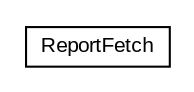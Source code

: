 #!/usr/local/bin/dot
#
# Class diagram 
# Generated by UMLGraph version R5_6-24-gf6e263 (http://www.umlgraph.org/)
#

digraph G {
	edge [fontname="arial",fontsize=10,labelfontname="arial",labelfontsize=10];
	node [fontname="arial",fontsize=10,shape=plaintext];
	nodesep=0.25;
	ranksep=0.5;
	// org.miloss.fgsms.services.reporting.ReportFetch
	c71827 [label=<<table title="org.miloss.fgsms.services.reporting.ReportFetch" border="0" cellborder="1" cellspacing="0" cellpadding="2" port="p" href="./ReportFetch.html">
		<tr><td><table border="0" cellspacing="0" cellpadding="1">
<tr><td align="center" balign="center"> ReportFetch </td></tr>
		</table></td></tr>
		</table>>, URL="./ReportFetch.html", fontname="arial", fontcolor="black", fontsize=10.0];
}

